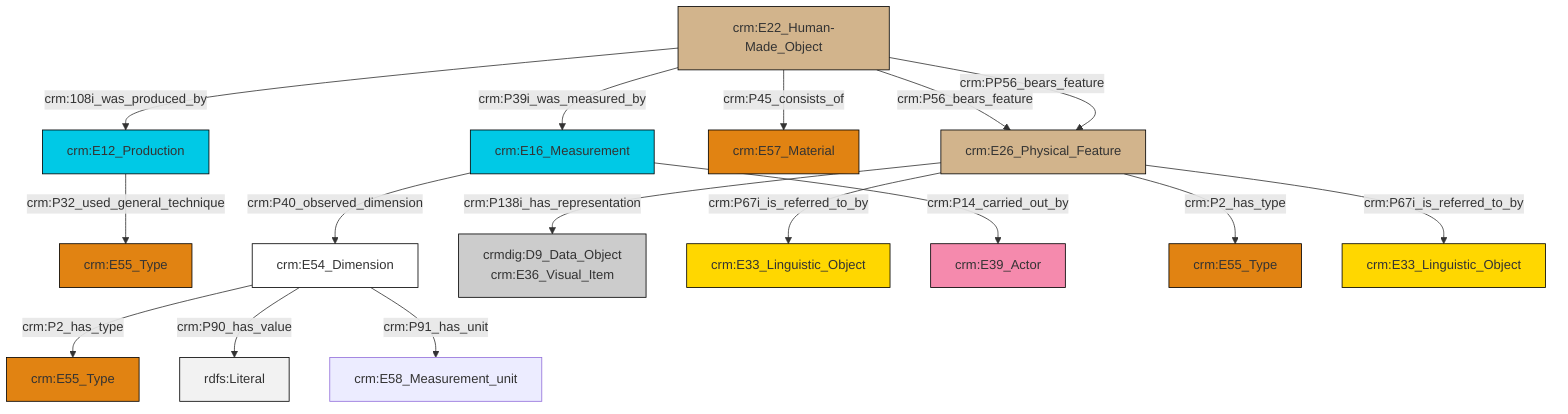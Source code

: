 graph TD
classDef Literal fill:#f2f2f2,stroke:#000000;
classDef CRM_Entity fill:#FFFFFF,stroke:#000000;
classDef Temporal_Entity fill:#00C9E6, stroke:#000000;
classDef Type fill:#E18312, stroke:#000000;
classDef Time-Span fill:#2C9C91, stroke:#000000;
classDef Appellation fill:#FFEB7F, stroke:#000000;
classDef Place fill:#008836, stroke:#000000;
classDef Persistent_Item fill:#B266B2, stroke:#000000;
classDef Conceptual_Object fill:#FFD700, stroke:#000000;
classDef Physical_Thing fill:#D2B48C, stroke:#000000;
classDef Actor fill:#f58aad, stroke:#000000;
classDef PC_Classes fill:#4ce600, stroke:#000000;
classDef Multi fill:#cccccc,stroke:#000000;

0["crm:E22_Human-Made_Object"]:::Physical_Thing -->|crm:P39i_was_measured_by| 1["crm:E16_Measurement"]:::Temporal_Entity
2["crm:E12_Production"]:::Temporal_Entity -->|crm:P32_used_general_technique| 3["crm:E55_Type"]:::Type
4["crm:E54_Dimension"]:::CRM_Entity -->|crm:P2_has_type| 5["crm:E55_Type"]:::Type
1["crm:E16_Measurement"]:::Temporal_Entity -->|crm:P40_observed_dimension| 4["crm:E54_Dimension"]:::CRM_Entity
0["crm:E22_Human-Made_Object"]:::Physical_Thing -->|crm:P56_bears_feature| 13["crm:E26_Physical_Feature"]:::Physical_Thing
4["crm:E54_Dimension"]:::CRM_Entity -->|crm:P90_has_value| 14[rdfs:Literal]:::Literal
13["crm:E26_Physical_Feature"]:::Physical_Thing -->|crm:P2_has_type| 20["crm:E55_Type"]:::Type
1["crm:E16_Measurement"]:::Temporal_Entity -->|crm:P14_carried_out_by| 16["crm:E39_Actor"]:::Actor
13["crm:E26_Physical_Feature"]:::Physical_Thing -->|crm:P138i_has_representation| 6["crmdig:D9_Data_Object<br>crm:E36_Visual_Item"]:::Multi
13["crm:E26_Physical_Feature"]:::Physical_Thing -->|crm:P67i_is_referred_to_by| 27["crm:E33_Linguistic_Object"]:::Conceptual_Object
0["crm:E22_Human-Made_Object"]:::Physical_Thing -->|crm:108i_was_produced_by| 2["crm:E12_Production"]:::Temporal_Entity
0["crm:E22_Human-Made_Object"]:::Physical_Thing -->|crm:P45_consists_of| 11["crm:E57_Material"]:::Type
4["crm:E54_Dimension"]:::CRM_Entity -->|crm:P91_has_unit| 22["crm:E58_Measurement_unit"]:::Default
0["crm:E22_Human-Made_Object"]:::Physical_Thing -->|crm:PP56_bears_feature| 13["crm:E26_Physical_Feature"]:::Physical_Thing
13["crm:E26_Physical_Feature"]:::Physical_Thing -->|crm:P67i_is_referred_to_by| 8["crm:E33_Linguistic_Object"]:::Conceptual_Object